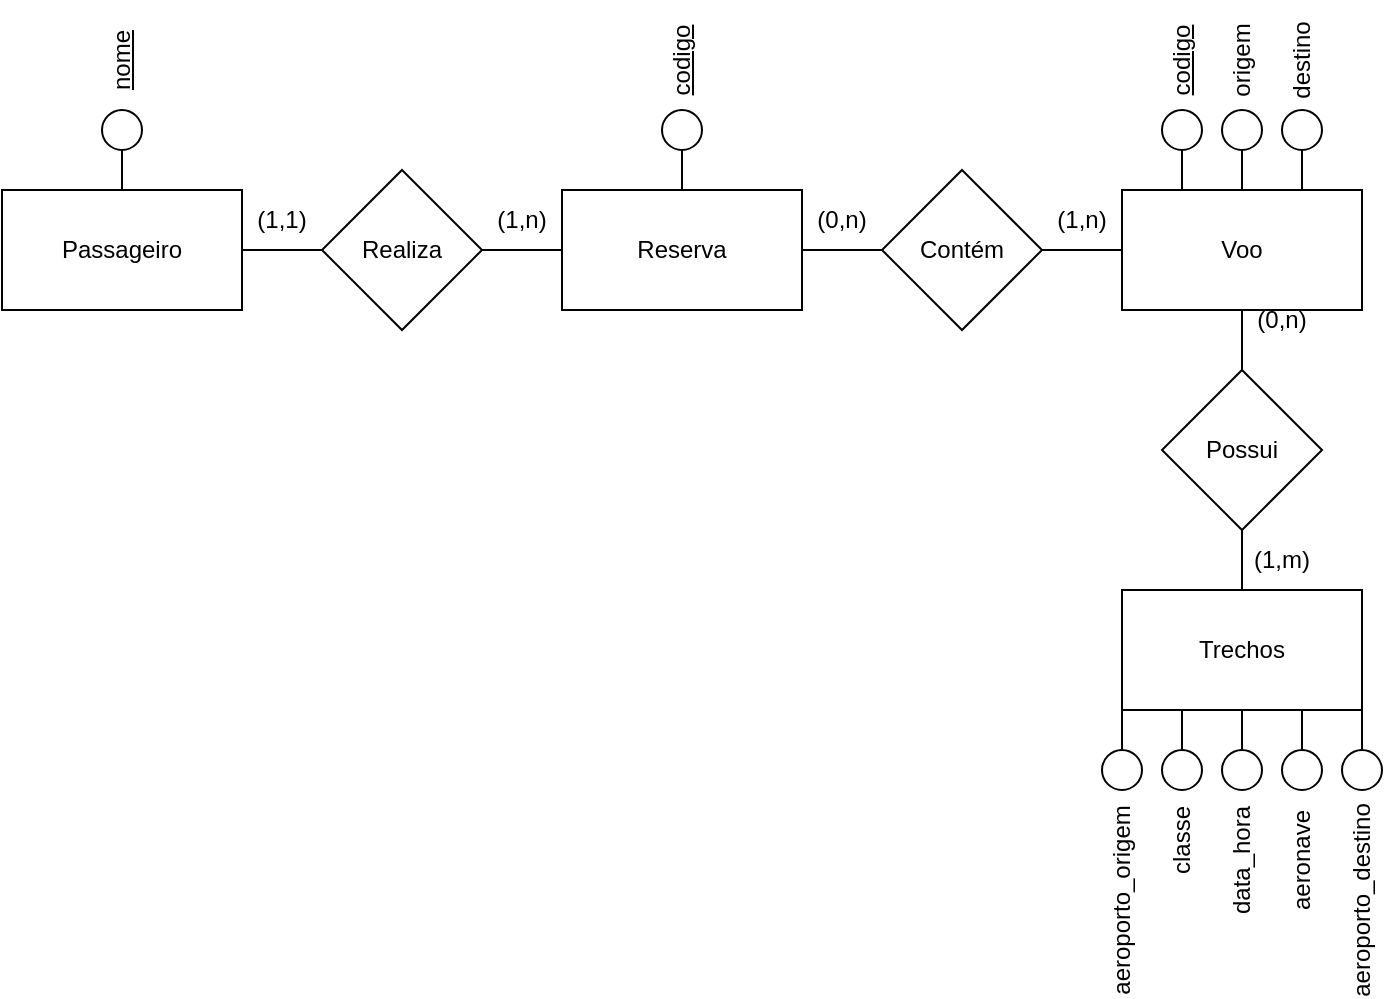 <mxfile version="17.4.5" type="github">
  <diagram id="SeiWjCj3xW3n_y48EqRE" name="Page-1">
    <mxGraphModel dx="782" dy="680" grid="1" gridSize="10" guides="1" tooltips="1" connect="1" arrows="1" fold="1" page="1" pageScale="1" pageWidth="827" pageHeight="1169" math="0" shadow="0">
      <root>
        <mxCell id="0" />
        <mxCell id="1" parent="0" />
        <mxCell id="oDkGaTkPgl7XhdzMIjuv-1" value="Passageiro" style="rounded=0;whiteSpace=wrap;html=1;" parent="1" vertex="1">
          <mxGeometry x="40" y="190" width="120" height="60" as="geometry" />
        </mxCell>
        <mxCell id="oDkGaTkPgl7XhdzMIjuv-2" value="Realiza" style="rhombus;whiteSpace=wrap;html=1;" parent="1" vertex="1">
          <mxGeometry x="200" y="180" width="80" height="80" as="geometry" />
        </mxCell>
        <mxCell id="oDkGaTkPgl7XhdzMIjuv-3" value="Reserva" style="rounded=0;whiteSpace=wrap;html=1;" parent="1" vertex="1">
          <mxGeometry x="320" y="190" width="120" height="60" as="geometry" />
        </mxCell>
        <mxCell id="oDkGaTkPgl7XhdzMIjuv-4" value="" style="ellipse;whiteSpace=wrap;html=1;aspect=fixed;" parent="1" vertex="1">
          <mxGeometry x="90" y="150" width="20" height="20" as="geometry" />
        </mxCell>
        <mxCell id="oDkGaTkPgl7XhdzMIjuv-5" value="&lt;u&gt;nome&lt;/u&gt;" style="text;html=1;strokeColor=none;fillColor=none;align=center;verticalAlign=middle;whiteSpace=wrap;rounded=0;rotation=-90;" parent="1" vertex="1">
          <mxGeometry x="70" y="110" width="60" height="30" as="geometry" />
        </mxCell>
        <mxCell id="oDkGaTkPgl7XhdzMIjuv-6" value="" style="endArrow=none;html=1;rounded=0;" parent="1" source="oDkGaTkPgl7XhdzMIjuv-1" target="oDkGaTkPgl7XhdzMIjuv-4" edge="1">
          <mxGeometry width="50" height="50" relative="1" as="geometry">
            <mxPoint x="50" y="220" as="sourcePoint" />
            <mxPoint x="100" y="180" as="targetPoint" />
          </mxGeometry>
        </mxCell>
        <mxCell id="oDkGaTkPgl7XhdzMIjuv-7" value="" style="endArrow=none;html=1;rounded=0;" parent="1" source="oDkGaTkPgl7XhdzMIjuv-1" target="oDkGaTkPgl7XhdzMIjuv-2" edge="1">
          <mxGeometry width="50" height="50" relative="1" as="geometry">
            <mxPoint x="160" y="220" as="sourcePoint" />
            <mxPoint x="210" y="170" as="targetPoint" />
          </mxGeometry>
        </mxCell>
        <mxCell id="oDkGaTkPgl7XhdzMIjuv-8" value="" style="endArrow=none;html=1;rounded=0;" parent="1" source="oDkGaTkPgl7XhdzMIjuv-2" target="oDkGaTkPgl7XhdzMIjuv-3" edge="1">
          <mxGeometry width="50" height="50" relative="1" as="geometry">
            <mxPoint x="280" y="220" as="sourcePoint" />
            <mxPoint x="330" y="170" as="targetPoint" />
          </mxGeometry>
        </mxCell>
        <mxCell id="oDkGaTkPgl7XhdzMIjuv-9" value="Contém" style="rhombus;whiteSpace=wrap;html=1;" parent="1" vertex="1">
          <mxGeometry x="480" y="180" width="80" height="80" as="geometry" />
        </mxCell>
        <mxCell id="oDkGaTkPgl7XhdzMIjuv-10" value="Voo" style="rounded=0;whiteSpace=wrap;html=1;" parent="1" vertex="1">
          <mxGeometry x="600" y="190" width="120" height="60" as="geometry" />
        </mxCell>
        <mxCell id="oDkGaTkPgl7XhdzMIjuv-11" value="Possui" style="rhombus;whiteSpace=wrap;html=1;" parent="1" vertex="1">
          <mxGeometry x="620" y="280" width="80" height="80" as="geometry" />
        </mxCell>
        <mxCell id="oDkGaTkPgl7XhdzMIjuv-12" value="Trechos" style="rounded=0;whiteSpace=wrap;html=1;" parent="1" vertex="1">
          <mxGeometry x="600" y="390" width="120" height="60" as="geometry" />
        </mxCell>
        <mxCell id="oDkGaTkPgl7XhdzMIjuv-13" value="" style="endArrow=none;html=1;rounded=0;" parent="1" source="oDkGaTkPgl7XhdzMIjuv-3" target="oDkGaTkPgl7XhdzMIjuv-9" edge="1">
          <mxGeometry width="50" height="50" relative="1" as="geometry">
            <mxPoint x="440" y="220" as="sourcePoint" />
            <mxPoint x="490" y="170" as="targetPoint" />
          </mxGeometry>
        </mxCell>
        <mxCell id="oDkGaTkPgl7XhdzMIjuv-14" value="" style="endArrow=none;html=1;rounded=0;" parent="1" source="oDkGaTkPgl7XhdzMIjuv-9" target="oDkGaTkPgl7XhdzMIjuv-10" edge="1">
          <mxGeometry width="50" height="50" relative="1" as="geometry">
            <mxPoint x="470" y="280" as="sourcePoint" />
            <mxPoint x="510" y="370" as="targetPoint" />
          </mxGeometry>
        </mxCell>
        <mxCell id="oDkGaTkPgl7XhdzMIjuv-15" value="" style="endArrow=none;html=1;rounded=0;" parent="1" source="oDkGaTkPgl7XhdzMIjuv-10" target="oDkGaTkPgl7XhdzMIjuv-11" edge="1">
          <mxGeometry width="50" height="50" relative="1" as="geometry">
            <mxPoint x="580" y="310" as="sourcePoint" />
            <mxPoint x="630" y="260" as="targetPoint" />
          </mxGeometry>
        </mxCell>
        <mxCell id="oDkGaTkPgl7XhdzMIjuv-16" value="" style="endArrow=none;html=1;rounded=0;" parent="1" source="oDkGaTkPgl7XhdzMIjuv-11" target="oDkGaTkPgl7XhdzMIjuv-12" edge="1">
          <mxGeometry width="50" height="50" relative="1" as="geometry">
            <mxPoint x="530" y="410" as="sourcePoint" />
            <mxPoint x="580" y="360" as="targetPoint" />
          </mxGeometry>
        </mxCell>
        <mxCell id="oDkGaTkPgl7XhdzMIjuv-17" value="" style="ellipse;whiteSpace=wrap;html=1;aspect=fixed;" parent="1" vertex="1">
          <mxGeometry x="650" y="150" width="20" height="20" as="geometry" />
        </mxCell>
        <mxCell id="oDkGaTkPgl7XhdzMIjuv-18" value="" style="ellipse;whiteSpace=wrap;html=1;aspect=fixed;" parent="1" vertex="1">
          <mxGeometry x="680" y="150" width="20" height="20" as="geometry" />
        </mxCell>
        <mxCell id="oDkGaTkPgl7XhdzMIjuv-19" value="" style="ellipse;whiteSpace=wrap;html=1;aspect=fixed;" parent="1" vertex="1">
          <mxGeometry x="620" y="150" width="20" height="20" as="geometry" />
        </mxCell>
        <mxCell id="oDkGaTkPgl7XhdzMIjuv-20" value="" style="endArrow=none;html=1;rounded=0;exitX=0.25;exitY=0;exitDx=0;exitDy=0;" parent="1" source="oDkGaTkPgl7XhdzMIjuv-10" target="oDkGaTkPgl7XhdzMIjuv-19" edge="1">
          <mxGeometry width="50" height="50" relative="1" as="geometry">
            <mxPoint x="570" y="230" as="sourcePoint" />
            <mxPoint x="610" y="230" as="targetPoint" />
          </mxGeometry>
        </mxCell>
        <mxCell id="oDkGaTkPgl7XhdzMIjuv-21" value="" style="endArrow=none;html=1;rounded=0;" parent="1" source="oDkGaTkPgl7XhdzMIjuv-10" target="oDkGaTkPgl7XhdzMIjuv-17" edge="1">
          <mxGeometry width="50" height="50" relative="1" as="geometry">
            <mxPoint x="640.0" y="200" as="sourcePoint" />
            <mxPoint x="640.0" y="180" as="targetPoint" />
          </mxGeometry>
        </mxCell>
        <mxCell id="oDkGaTkPgl7XhdzMIjuv-22" value="" style="endArrow=none;html=1;rounded=0;exitX=0.75;exitY=0;exitDx=0;exitDy=0;" parent="1" source="oDkGaTkPgl7XhdzMIjuv-10" target="oDkGaTkPgl7XhdzMIjuv-18" edge="1">
          <mxGeometry width="50" height="50" relative="1" as="geometry">
            <mxPoint x="670.0" y="200" as="sourcePoint" />
            <mxPoint x="670.0" y="180" as="targetPoint" />
          </mxGeometry>
        </mxCell>
        <mxCell id="oDkGaTkPgl7XhdzMIjuv-23" value="&lt;u&gt;codigo&lt;/u&gt;" style="text;html=1;strokeColor=none;fillColor=none;align=center;verticalAlign=middle;whiteSpace=wrap;rounded=0;rotation=-90;" parent="1" vertex="1">
          <mxGeometry x="600" y="110" width="60" height="30" as="geometry" />
        </mxCell>
        <mxCell id="oDkGaTkPgl7XhdzMIjuv-24" value="origem" style="text;html=1;strokeColor=none;fillColor=none;align=center;verticalAlign=middle;whiteSpace=wrap;rounded=0;rotation=-90;" parent="1" vertex="1">
          <mxGeometry x="630" y="110" width="60" height="30" as="geometry" />
        </mxCell>
        <mxCell id="oDkGaTkPgl7XhdzMIjuv-25" value="destino" style="text;html=1;strokeColor=none;fillColor=none;align=center;verticalAlign=middle;whiteSpace=wrap;rounded=0;rotation=-90;" parent="1" vertex="1">
          <mxGeometry x="660" y="110" width="60" height="30" as="geometry" />
        </mxCell>
        <mxCell id="oDkGaTkPgl7XhdzMIjuv-26" value="" style="ellipse;whiteSpace=wrap;html=1;aspect=fixed;" parent="1" vertex="1">
          <mxGeometry x="650" y="470" width="20" height="20" as="geometry" />
        </mxCell>
        <mxCell id="oDkGaTkPgl7XhdzMIjuv-27" value="" style="ellipse;whiteSpace=wrap;html=1;aspect=fixed;" parent="1" vertex="1">
          <mxGeometry x="680" y="470" width="20" height="20" as="geometry" />
        </mxCell>
        <mxCell id="oDkGaTkPgl7XhdzMIjuv-28" value="" style="ellipse;whiteSpace=wrap;html=1;aspect=fixed;" parent="1" vertex="1">
          <mxGeometry x="620" y="470" width="20" height="20" as="geometry" />
        </mxCell>
        <mxCell id="oDkGaTkPgl7XhdzMIjuv-30" value="" style="endArrow=none;html=1;rounded=0;entryX=0.25;entryY=1;entryDx=0;entryDy=0;" parent="1" source="oDkGaTkPgl7XhdzMIjuv-28" target="oDkGaTkPgl7XhdzMIjuv-12" edge="1">
          <mxGeometry width="50" height="50" relative="1" as="geometry">
            <mxPoint x="600" y="510" as="sourcePoint" />
            <mxPoint x="645" y="450" as="targetPoint" />
          </mxGeometry>
        </mxCell>
        <mxCell id="oDkGaTkPgl7XhdzMIjuv-31" value="" style="endArrow=none;html=1;rounded=0;" parent="1" source="oDkGaTkPgl7XhdzMIjuv-12" target="oDkGaTkPgl7XhdzMIjuv-26" edge="1">
          <mxGeometry width="50" height="50" relative="1" as="geometry">
            <mxPoint x="640" y="510" as="sourcePoint" />
            <mxPoint x="690" y="460" as="targetPoint" />
          </mxGeometry>
        </mxCell>
        <mxCell id="oDkGaTkPgl7XhdzMIjuv-32" value="" style="endArrow=none;html=1;rounded=0;exitX=0.75;exitY=1;exitDx=0;exitDy=0;" parent="1" source="oDkGaTkPgl7XhdzMIjuv-12" target="oDkGaTkPgl7XhdzMIjuv-27" edge="1">
          <mxGeometry width="50" height="50" relative="1" as="geometry">
            <mxPoint x="650" y="530" as="sourcePoint" />
            <mxPoint x="700" y="480" as="targetPoint" />
          </mxGeometry>
        </mxCell>
        <mxCell id="oDkGaTkPgl7XhdzMIjuv-33" value="data_hora" style="text;html=1;strokeColor=none;fillColor=none;align=center;verticalAlign=middle;whiteSpace=wrap;rounded=0;rotation=-90;" parent="1" vertex="1">
          <mxGeometry x="630" y="510" width="60" height="30" as="geometry" />
        </mxCell>
        <mxCell id="oDkGaTkPgl7XhdzMIjuv-34" value="aeroporto_destino" style="text;html=1;strokeColor=none;fillColor=none;align=center;verticalAlign=middle;whiteSpace=wrap;rounded=0;rotation=-90;" parent="1" vertex="1">
          <mxGeometry x="690" y="530" width="60" height="30" as="geometry" />
        </mxCell>
        <mxCell id="oDkGaTkPgl7XhdzMIjuv-35" value="aeroporto_origem" style="text;html=1;strokeColor=none;fillColor=none;align=center;verticalAlign=middle;whiteSpace=wrap;rounded=0;rotation=-90;" parent="1" vertex="1">
          <mxGeometry x="570" y="530" width="60" height="30" as="geometry" />
        </mxCell>
        <mxCell id="oDkGaTkPgl7XhdzMIjuv-36" value="" style="ellipse;whiteSpace=wrap;html=1;aspect=fixed;" parent="1" vertex="1">
          <mxGeometry x="590" y="470" width="20" height="20" as="geometry" />
        </mxCell>
        <mxCell id="oDkGaTkPgl7XhdzMIjuv-37" value="" style="ellipse;whiteSpace=wrap;html=1;aspect=fixed;" parent="1" vertex="1">
          <mxGeometry x="710" y="470" width="20" height="20" as="geometry" />
        </mxCell>
        <mxCell id="oDkGaTkPgl7XhdzMIjuv-38" value="" style="endArrow=none;html=1;rounded=0;exitX=0;exitY=1;exitDx=0;exitDy=0;" parent="1" source="oDkGaTkPgl7XhdzMIjuv-12" target="oDkGaTkPgl7XhdzMIjuv-36" edge="1">
          <mxGeometry width="50" height="50" relative="1" as="geometry">
            <mxPoint x="550" y="570" as="sourcePoint" />
            <mxPoint x="600" y="520" as="targetPoint" />
          </mxGeometry>
        </mxCell>
        <mxCell id="oDkGaTkPgl7XhdzMIjuv-39" value="" style="endArrow=none;html=1;rounded=0;entryX=1;entryY=1;entryDx=0;entryDy=0;" parent="1" source="oDkGaTkPgl7XhdzMIjuv-37" target="oDkGaTkPgl7XhdzMIjuv-12" edge="1">
          <mxGeometry width="50" height="50" relative="1" as="geometry">
            <mxPoint x="610.0" y="460" as="sourcePoint" />
            <mxPoint x="610.0" y="480" as="targetPoint" />
          </mxGeometry>
        </mxCell>
        <mxCell id="oDkGaTkPgl7XhdzMIjuv-40" value="classe" style="text;html=1;strokeColor=none;fillColor=none;align=center;verticalAlign=middle;whiteSpace=wrap;rounded=0;rotation=-90;" parent="1" vertex="1">
          <mxGeometry x="600" y="500" width="60" height="30" as="geometry" />
        </mxCell>
        <mxCell id="oDkGaTkPgl7XhdzMIjuv-41" value="aeronave" style="text;html=1;strokeColor=none;fillColor=none;align=center;verticalAlign=middle;whiteSpace=wrap;rounded=0;rotation=-90;" parent="1" vertex="1">
          <mxGeometry x="660" y="510" width="60" height="30" as="geometry" />
        </mxCell>
        <mxCell id="oDkGaTkPgl7XhdzMIjuv-42" value="&lt;u&gt;codigo&lt;/u&gt;" style="text;html=1;strokeColor=none;fillColor=none;align=center;verticalAlign=middle;whiteSpace=wrap;rounded=0;rotation=-90;" parent="1" vertex="1">
          <mxGeometry x="350" y="110" width="60" height="30" as="geometry" />
        </mxCell>
        <mxCell id="oDkGaTkPgl7XhdzMIjuv-43" value="" style="ellipse;whiteSpace=wrap;html=1;aspect=fixed;" parent="1" vertex="1">
          <mxGeometry x="370" y="150" width="20" height="20" as="geometry" />
        </mxCell>
        <mxCell id="oDkGaTkPgl7XhdzMIjuv-44" value="" style="endArrow=none;html=1;rounded=0;" parent="1" source="oDkGaTkPgl7XhdzMIjuv-43" target="oDkGaTkPgl7XhdzMIjuv-3" edge="1">
          <mxGeometry width="50" height="50" relative="1" as="geometry">
            <mxPoint x="340" y="340" as="sourcePoint" />
            <mxPoint x="390" y="290" as="targetPoint" />
          </mxGeometry>
        </mxCell>
        <mxCell id="oDkGaTkPgl7XhdzMIjuv-45" value="(1,n)" style="text;html=1;strokeColor=none;fillColor=none;align=center;verticalAlign=middle;whiteSpace=wrap;rounded=0;" parent="1" vertex="1">
          <mxGeometry x="270" y="190" width="60" height="30" as="geometry" />
        </mxCell>
        <mxCell id="oDkGaTkPgl7XhdzMIjuv-46" value="(0,n)" style="text;html=1;strokeColor=none;fillColor=none;align=center;verticalAlign=middle;whiteSpace=wrap;rounded=0;" parent="1" vertex="1">
          <mxGeometry x="430" y="190" width="60" height="30" as="geometry" />
        </mxCell>
        <mxCell id="oDkGaTkPgl7XhdzMIjuv-47" value="(1,m)" style="text;html=1;strokeColor=none;fillColor=none;align=center;verticalAlign=middle;whiteSpace=wrap;rounded=0;" parent="1" vertex="1">
          <mxGeometry x="650" y="360" width="60" height="30" as="geometry" />
        </mxCell>
        <mxCell id="IfqvGPW-Wx_c-G99c6xX-1" value="(1,1)" style="text;html=1;strokeColor=none;fillColor=none;align=center;verticalAlign=middle;whiteSpace=wrap;rounded=0;" vertex="1" parent="1">
          <mxGeometry x="150" y="190" width="60" height="30" as="geometry" />
        </mxCell>
        <mxCell id="IfqvGPW-Wx_c-G99c6xX-2" value="(1,n)" style="text;html=1;strokeColor=none;fillColor=none;align=center;verticalAlign=middle;whiteSpace=wrap;rounded=0;" vertex="1" parent="1">
          <mxGeometry x="550" y="190" width="60" height="30" as="geometry" />
        </mxCell>
        <mxCell id="IfqvGPW-Wx_c-G99c6xX-3" value="(0,n)" style="text;html=1;strokeColor=none;fillColor=none;align=center;verticalAlign=middle;whiteSpace=wrap;rounded=0;" vertex="1" parent="1">
          <mxGeometry x="650" y="240" width="60" height="30" as="geometry" />
        </mxCell>
      </root>
    </mxGraphModel>
  </diagram>
</mxfile>
